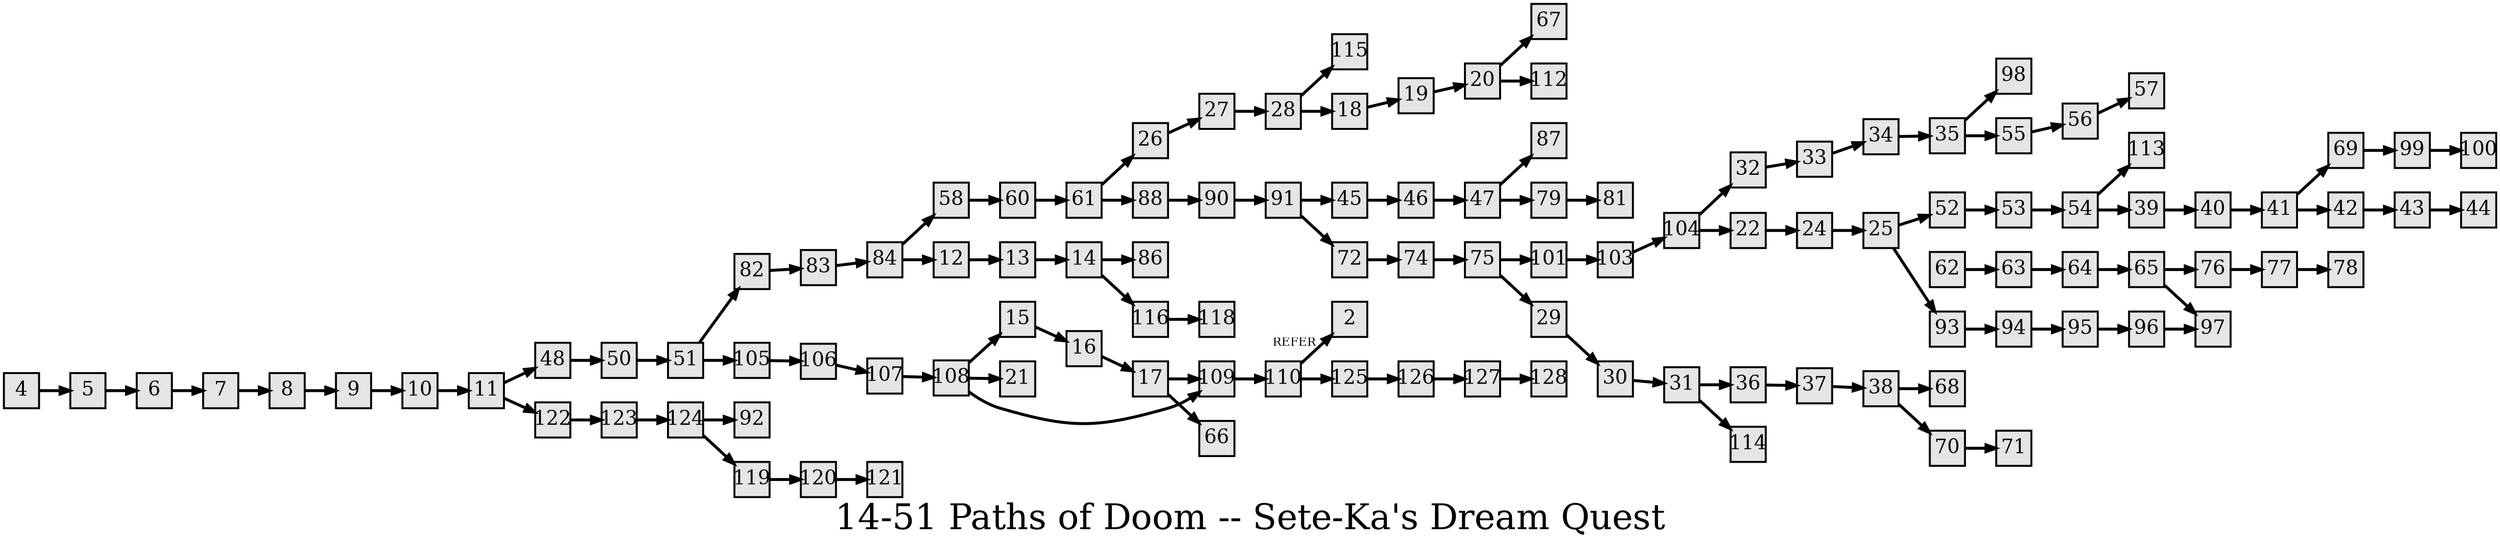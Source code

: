 digraph g{
  graph [ label="14-51 Paths of Doom -- Sete-Ka's Dream Quest" rankdir=LR, ordering=out, fontsize=36, nodesep="0.35", ranksep="0.45"];
  node  [shape=rect, penwidth=2, fontsize=20, style=filled, fillcolor=grey90, margin="0,0", labelfloat=true, regular=true, fixedsize=true];
  edge  [labelfloat=true, penwidth=3, fontsize=12];
  4 -> 5;
  5 -> 6;
  6 -> 7;
  7 -> 8;
  8 -> 9;
  9 -> 10;
  10 -> 11;
  11 -> 48;
  11 -> 122;
  12 -> 13;
  13 -> 14;
  14 -> 86;
  14 -> 116;
  15 -> 16;
  16 -> 17;
  17 -> 109;
  17 -> 66;
  18 -> 19;
  19 -> 20;
  20 -> 67;
  20 -> 112;
  21;
  22 -> 24;
  24 -> 25;
  25 -> 52;
  25 -> 93;
  26 -> 27;
  27 -> 28;
  28 -> 115;
  28 -> 18;
  29 -> 30;
  30 -> 31;
  31 -> 36;
  31 -> 114;
  32 -> 33;
  33 -> 34;
  34 -> 35;
  35 -> 98;
  35 -> 55;
  36 -> 37;
  37 -> 38;
  38 -> 68;
  38 -> 70;
  39 -> 40;
  40 -> 41;
  41 -> 69;
  41 -> 42;
  42 -> 43;
  43 -> 44;
  45 -> 46;
  46 -> 47;
  47 -> 87;
  47 -> 79;
  48 -> 50;
  50 -> 51;
  51 -> 82;
  51 -> 105;
  52 -> 53;
  53 -> 54;
  54 -> 113;
  54 -> 39;
  55 -> 56;
  56 -> 57;
  58 -> 60;
  60 -> 61;
  61 -> 26;
  61 -> 88;
  62 -> 63;
  63 -> 64;
  64 -> 65;
  65 -> 76;
  65 -> 97;
  66;
  67;
  68;
  69 -> 99;
  70 -> 71;
  72 -> 74;
  74 -> 75;
  75 -> 101;
  75 -> 29;
  76 -> 77;
  77 -> 78;
  79 -> 81;
  82 -> 83;
  83 -> 84;
  84 -> 58;
  84 -> 12;
  86;
  87;
  88 -> 90;
  90 -> 91;
  91 -> 45;
  91 -> 72;
  92;
  93 -> 94;
  94 -> 95;
  95 -> 96;
  96 -> 97;
  98;
  99 -> 100;
  101 -> 103;
  103 -> 104;
  104 -> 32;
  104 -> 22;
  105 -> 106;
  106 -> 107;
  107 -> 108;
  108 -> 15;
  108 -> 21;
  108 -> 109;
  109 -> 110;
  110 -> 2	[ xlabel="REFER" ];
  110 -> 125;
  112;
  113;
  114;
  115;
  116 -> 118;
  119 -> 120;
  120 -> 121;
  122 -> 123;
  123 -> 124;
  124 -> 92;
  124 -> 119;
  125 -> 126;
  126 -> 127;
  127 -> 128;
}

